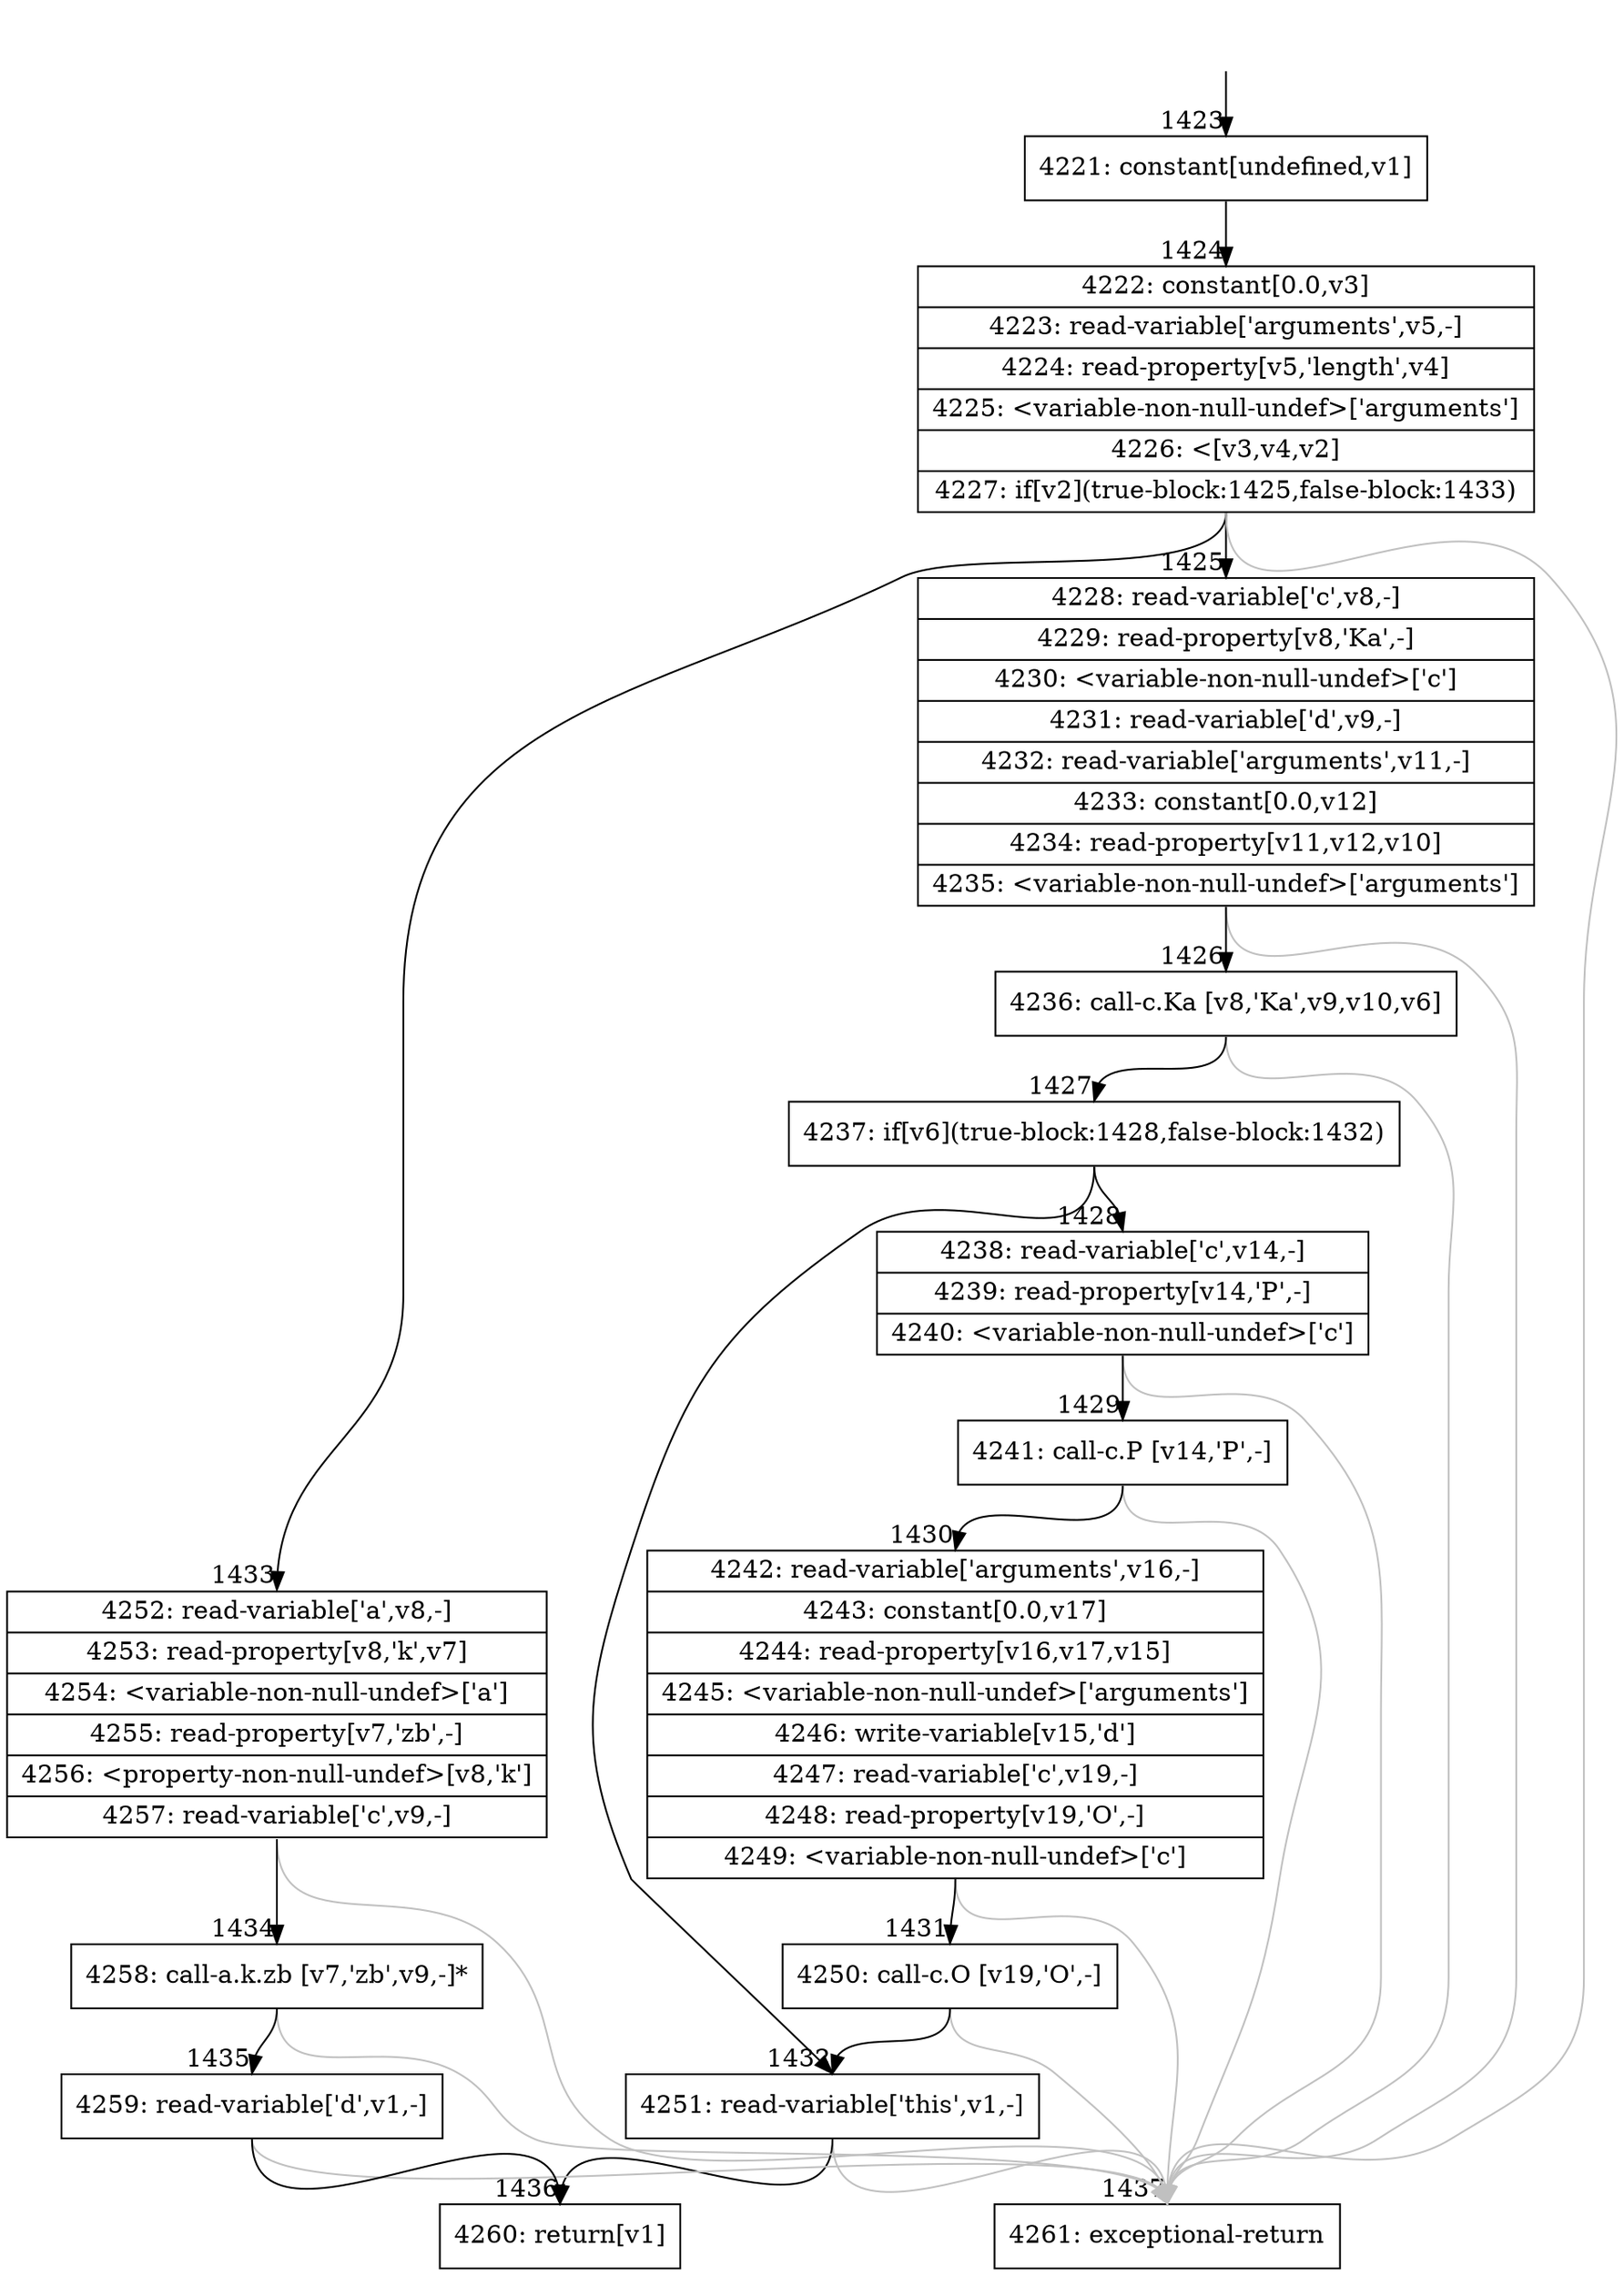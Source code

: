 digraph {
rankdir="TD"
BB_entry125[shape=none,label=""];
BB_entry125 -> BB1423 [tailport=s, headport=n, headlabel="    1423"]
BB1423 [shape=record label="{4221: constant[undefined,v1]}" ] 
BB1423 -> BB1424 [tailport=s, headport=n, headlabel="      1424"]
BB1424 [shape=record label="{4222: constant[0.0,v3]|4223: read-variable['arguments',v5,-]|4224: read-property[v5,'length',v4]|4225: \<variable-non-null-undef\>['arguments']|4226: \<[v3,v4,v2]|4227: if[v2](true-block:1425,false-block:1433)}" ] 
BB1424 -> BB1425 [tailport=s, headport=n, headlabel="      1425"]
BB1424 -> BB1433 [tailport=s, headport=n, headlabel="      1433"]
BB1424 -> BB1437 [tailport=s, headport=n, color=gray, headlabel="      1437"]
BB1425 [shape=record label="{4228: read-variable['c',v8,-]|4229: read-property[v8,'Ka',-]|4230: \<variable-non-null-undef\>['c']|4231: read-variable['d',v9,-]|4232: read-variable['arguments',v11,-]|4233: constant[0.0,v12]|4234: read-property[v11,v12,v10]|4235: \<variable-non-null-undef\>['arguments']}" ] 
BB1425 -> BB1426 [tailport=s, headport=n, headlabel="      1426"]
BB1425 -> BB1437 [tailport=s, headport=n, color=gray]
BB1426 [shape=record label="{4236: call-c.Ka [v8,'Ka',v9,v10,v6]}" ] 
BB1426 -> BB1427 [tailport=s, headport=n, headlabel="      1427"]
BB1426 -> BB1437 [tailport=s, headport=n, color=gray]
BB1427 [shape=record label="{4237: if[v6](true-block:1428,false-block:1432)}" ] 
BB1427 -> BB1432 [tailport=s, headport=n, headlabel="      1432"]
BB1427 -> BB1428 [tailport=s, headport=n, headlabel="      1428"]
BB1428 [shape=record label="{4238: read-variable['c',v14,-]|4239: read-property[v14,'P',-]|4240: \<variable-non-null-undef\>['c']}" ] 
BB1428 -> BB1429 [tailport=s, headport=n, headlabel="      1429"]
BB1428 -> BB1437 [tailport=s, headport=n, color=gray]
BB1429 [shape=record label="{4241: call-c.P [v14,'P',-]}" ] 
BB1429 -> BB1430 [tailport=s, headport=n, headlabel="      1430"]
BB1429 -> BB1437 [tailport=s, headport=n, color=gray]
BB1430 [shape=record label="{4242: read-variable['arguments',v16,-]|4243: constant[0.0,v17]|4244: read-property[v16,v17,v15]|4245: \<variable-non-null-undef\>['arguments']|4246: write-variable[v15,'d']|4247: read-variable['c',v19,-]|4248: read-property[v19,'O',-]|4249: \<variable-non-null-undef\>['c']}" ] 
BB1430 -> BB1431 [tailport=s, headport=n, headlabel="      1431"]
BB1430 -> BB1437 [tailport=s, headport=n, color=gray]
BB1431 [shape=record label="{4250: call-c.O [v19,'O',-]}" ] 
BB1431 -> BB1432 [tailport=s, headport=n]
BB1431 -> BB1437 [tailport=s, headport=n, color=gray]
BB1432 [shape=record label="{4251: read-variable['this',v1,-]}" ] 
BB1432 -> BB1436 [tailport=s, headport=n, headlabel="      1436"]
BB1432 -> BB1437 [tailport=s, headport=n, color=gray]
BB1433 [shape=record label="{4252: read-variable['a',v8,-]|4253: read-property[v8,'k',v7]|4254: \<variable-non-null-undef\>['a']|4255: read-property[v7,'zb',-]|4256: \<property-non-null-undef\>[v8,'k']|4257: read-variable['c',v9,-]}" ] 
BB1433 -> BB1434 [tailport=s, headport=n, headlabel="      1434"]
BB1433 -> BB1437 [tailport=s, headport=n, color=gray]
BB1434 [shape=record label="{4258: call-a.k.zb [v7,'zb',v9,-]*}" ] 
BB1434 -> BB1435 [tailport=s, headport=n, headlabel="      1435"]
BB1434 -> BB1437 [tailport=s, headport=n, color=gray]
BB1435 [shape=record label="{4259: read-variable['d',v1,-]}" ] 
BB1435 -> BB1436 [tailport=s, headport=n]
BB1435 -> BB1437 [tailport=s, headport=n, color=gray]
BB1436 [shape=record label="{4260: return[v1]}" ] 
BB1437 [shape=record label="{4261: exceptional-return}" ] 
}

